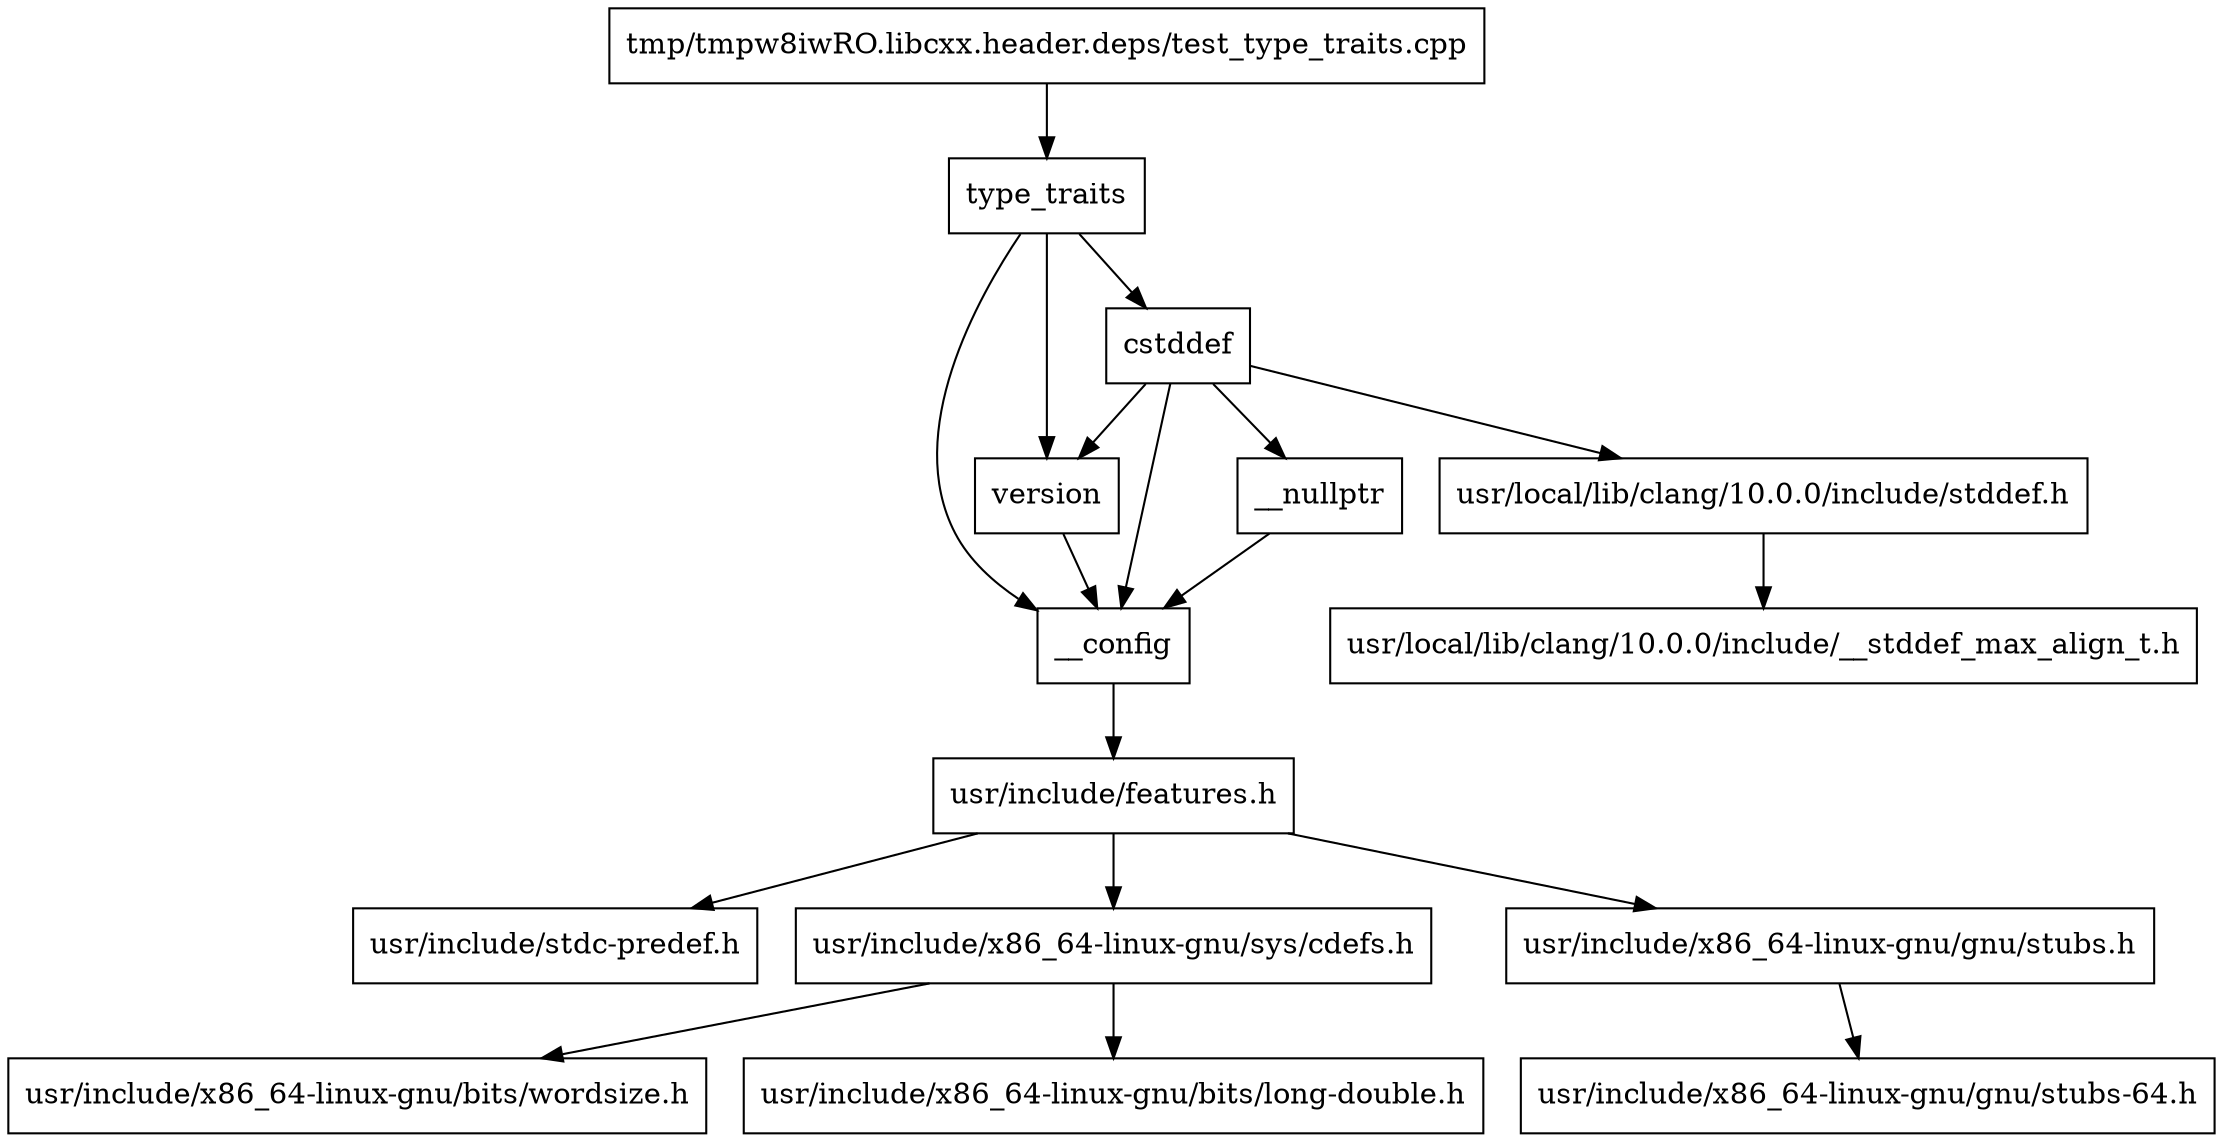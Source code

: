 digraph "dependencies" {
  header_1 [ shape="box", label="type_traits"];
  header_0 [ shape="box", label="tmp/tmpw8iwRO.libcxx.header.deps/test_type_traits.cpp"];
  header_2 [ shape="box", label="__config"];
  header_3 [ shape="box", label="usr/include/features.h"];
  header_4 [ shape="box", label="usr/include/stdc-predef.h"];
  header_5 [ shape="box", label="usr/include/x86_64-linux-gnu/sys/cdefs.h"];
  header_6 [ shape="box", label="usr/include/x86_64-linux-gnu/bits/wordsize.h"];
  header_7 [ shape="box", label="usr/include/x86_64-linux-gnu/bits/long-double.h"];
  header_8 [ shape="box", label="usr/include/x86_64-linux-gnu/gnu/stubs.h"];
  header_9 [ shape="box", label="usr/include/x86_64-linux-gnu/gnu/stubs-64.h"];
  header_11 [ shape="box", label="cstddef"];
  header_12 [ shape="box", label="version"];
  header_13 [ shape="box", label="usr/local/lib/clang/10.0.0/include/stddef.h"];
  header_14 [ shape="box", label="usr/local/lib/clang/10.0.0/include/__stddef_max_align_t.h"];
  header_15 [ shape="box", label="__nullptr"];
  header_11 -> header_2;
  header_11 -> header_12;
  header_11 -> header_13;
  header_11 -> header_15;
  header_2 -> header_3;
  header_12 -> header_2;
  header_15 -> header_2;
  header_0 -> header_1;
  header_13 -> header_14;
  header_8 -> header_9;
  header_3 -> header_4;
  header_3 -> header_5;
  header_3 -> header_8;
  header_1 -> header_2;
  header_1 -> header_11;
  header_1 -> header_12;
  header_5 -> header_6;
  header_5 -> header_7;
}
